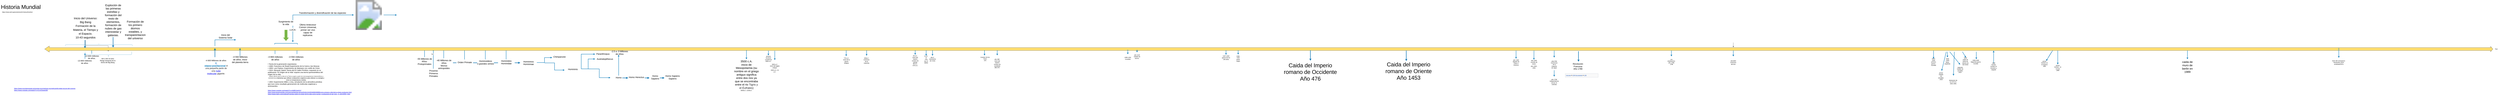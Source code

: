 <mxfile pages="2">
    <diagram id="JB9WzNM9PvJFt2jgl7F_" name="Página-1">
        <mxGraphModel dx="628" dy="71" grid="1" gridSize="10" guides="1" tooltips="1" connect="1" arrows="1" fold="1" page="1" pageScale="1" pageWidth="1169" pageHeight="827" math="1" shadow="0">
            <root>
                <object label="" id="0">
                    <mxCell/>
                </object>
                <mxCell id="1" parent="0"/>
                <UserObject label="Homo" lucidchartObjectId="aeGlAER9u5.M" id="ZZtYwKiFHnZnZaZ_22vF-1">
                    <mxCell style="html=1;whiteSpace=wrap;strokeColor=none;fontSize=19;fontColor=#000000;align=center;spacing=0;strokeOpacity=100;fillOpacity=100;fillColor=#ffffff;" parent="1" vertex="1" zOrder="0">
                        <mxGeometry x="5352" y="660" width="144" height="36" as="geometry"/>
                    </mxCell>
                </UserObject>
                <UserObject label="Inicio del Sistema Solar" lucidchartObjectId="eNPj2RC3dru8" id="ZZtYwKiFHnZnZaZ_22vF-3">
                    <mxCell style="html=1;whiteSpace=wrap;strokeColor=none;fontSize=19;fontColor=#000000;align=center;spacing=0;strokeOpacity=100;fillOpacity=100;fillColor=#ffffff;" parent="1" vertex="1" zOrder="0">
                        <mxGeometry x="1950" y="300" width="144" height="40" as="geometry"/>
                    </mxCell>
                </UserObject>
                <UserObject label="&lt;div style=&quot;font-size:13px;color:#000000;text-align: center;&quot;&gt; 300 a 400 mil años&#10;&lt;/div&gt;&lt;div style=&quot;font-size:13px;color:#000000;text-align: center;&quot;&gt;&lt;/div&gt;&lt;div style=&quot;font-size:14px;color:#000000;text-align: center;&quot;&gt;Rango temporal de la teoria del Big Bang&lt;/div&gt;" lucidchartObjectId="ZJNjvHm~TXy5" id="ZZtYwKiFHnZnZaZ_22vF-4">
                    <mxCell style="html=1;whiteSpace=wrap;strokeColor=none;overflow=width;html=1;spacing=0;strokeOpacity=100;fillOpacity=100;fillColor=#ffffff;" parent="1" vertex="1" zOrder="0">
                        <mxGeometry x="929.5" y="505" width="144" height="50" as="geometry"/>
                    </mxCell>
                </UserObject>
                <UserObject label="&lt;div style=&quot;font-size: 17px ; color: #000000 ; text-align: center&quot;&gt;-4 600 Millones de años&amp;nbsp;&lt;/div&gt;&lt;div style=&quot;font-size: 17px ; color: #000000 ; text-align: center&quot;&gt;&lt;a href=&quot;https://es.wikipedia.org/wiki/Colapso_gravitacional&quot; style=&quot;font-size: 12px&quot;&gt;&lt;div style=&quot;font-size: 19px ; color: rgb(12 , 124 , 186) ; font-weight: bold ; display: inline&quot;&gt;C&lt;/div&gt;&lt;/a&gt;&lt;/div&gt;&lt;a href=&quot;https://es.wikipedia.org/wiki/Colapso_gravitacional&quot; style=&quot;font-size: 19px ; font-weight: 700 ; color: rgb(12 , 124 , 186)&quot;&gt;olapso&lt;/a&gt;&amp;nbsp;&lt;span style=&quot;font-size: 19px ; font-weight: bold ; text-align: center&quot;&gt;&lt;a href=&quot;https://es.wikipedia.org/wiki/Colapso_gravitacional&quot; style=&quot;color: rgb(12 , 124 , 186)&quot;&gt;gravitacional&lt;/a&gt;&lt;font color=&quot;#faa700&quot;&gt;&amp;nbsp;&lt;/font&gt;&lt;/span&gt;&lt;span style=&quot;font-size: 19px ; color: #202122 ; text-align: center&quot;&gt;de una pequeña parte de una &lt;/span&gt;&lt;span style=&quot;font-size: 19px ; color: #0b0080 ; text-align: center&quot;&gt;&lt;a href=&quot;https://es.wikipedia.org/wiki/Nube_molecular&quot;&gt;nube molecular&lt;/a&gt;&amp;nbsp;&lt;/span&gt;&lt;span style=&quot;font-size: 19px ; color: #202122 ; text-align: center&quot;&gt;gigante.&lt;/span&gt;" link="https://es.wikipedia.org/wiki/Colapso_gravitacional" lucidchartObjectId="BBPjT0GJGUlW" id="ZZtYwKiFHnZnZaZ_22vF-5">
                    <mxCell style="html=1;whiteSpace=wrap;strokeColor=none;overflow=width;html=1;spacing=0;strokeOpacity=100;fillOpacity=100;fillColor=#ffffff;" parent="1" vertex="1" zOrder="0">
                        <mxGeometry x="1840" y="504" width="200" height="166" as="geometry"/>
                    </mxCell>
                </UserObject>
                <UserObject label="-4 550 Millones de años, inicio del planeta tierra" lucidchartObjectId="EQPjtcTZrxuJ" id="ZZtYwKiFHnZnZaZ_22vF-6">
                    <mxCell style="html=1;whiteSpace=wrap;strokeColor=none;fontSize=19;fontColor=#000000;align=center;spacing=0;strokeOpacity=100;fillOpacity=100;fillColor=#ffffff;" parent="1" vertex="1" zOrder="0">
                        <mxGeometry x="2076" y="504" width="144" height="36" as="geometry"/>
                    </mxCell>
                </UserObject>
                <UserObject label="-13 800 millones de años" lucidchartObjectId="gHNjWeNiMBLt" id="ZZtYwKiFHnZnZaZ_22vF-7">
                    <mxCell style="html=1;whiteSpace=wrap;strokeColor=none;fontSize=17;fontColor=#000000;align=center;spacing=0;strokeOpacity=100;fillOpacity=100;fillColor=#ffffff;" parent="1" vertex="1" zOrder="0">
                        <mxGeometry x="730" y="524" width="144" height="36" as="geometry"/>
                    </mxCell>
                </UserObject>
                <UserObject label="-3 800 millones de años" lucidchartObjectId="o-AlYc1.2Yv9" id="ZZtYwKiFHnZnZaZ_22vF-8">
                    <mxCell style="html=1;whiteSpace=wrap;strokeColor=none;fontSize=19;fontColor=#000000;align=center;spacing=0;strokeOpacity=100;fillOpacity=100;fillColor=#ffffff;" parent="1" vertex="1" zOrder="0">
                        <mxGeometry x="2380" y="492" width="144" height="36" as="geometry"/>
                    </mxCell>
                </UserObject>
                <UserObject label="&lt;div style=&quot;font-size:17px;color:#000000;text-align: center;&quot;&gt;-13 600 millones de años.&#10;&lt;/div&gt;&lt;div style=&quot;font-size:17px;color:#000000;text-align: center;&quot;&gt;Formación de las primeras estrellas a partir de hidrogeno y helio, primeros elementos.&lt;/div&gt;" lucidchartObjectId="g4NjbGTYKE2O" id="ZZtYwKiFHnZnZaZ_22vF-9">
                    <mxCell style="html=1;whiteSpace=wrap;strokeColor=none;overflow=width;html=1;spacing=0;strokeOpacity=100;fillOpacity=100;fillColor=#ffffff;" parent="1" vertex="1" zOrder="0">
                        <mxGeometry x="792" y="480" width="144" height="36" as="geometry"/>
                    </mxCell>
                </UserObject>
                <UserObject label="&lt;a href=&quot;https://www.muyinteresante.es/revista-muy/noticias-muy/articulo/la-edad-oscura-del-cosmos&quot;&gt;&lt;div style=&quot;font-size: 13px ; color: #0000ee ; text-decoration: underline ; text-align: left&quot;&gt;https://www.muyinteresante.es/revista-muy/noticias-muy/articulo/la-edad-oscura-del-cosmos&#10;&lt;/div&gt;&lt;/a&gt;&lt;a href=&quot;https://www.youtube.com/watch?v=K1yGOewtx5M&quot;&gt;&lt;div style=&quot;font-size: 13px ; color: #0000ee ; text-decoration: underline ; text-align: left&quot;&gt;https://www.youtube.com/watch?v=K1yGOewtx5M&lt;/div&gt;&lt;/a&gt;" link="https://www.muyinteresante.es/revista-muy/noticias-muy/articulo/la-edad-oscura-del-cosmos" lucidchartObjectId="zpBjggZ6uRcf" id="ZZtYwKiFHnZnZaZ_22vF-10">
                    <mxCell style="html=1;whiteSpace=wrap;strokeColor=none;overflow=width;html=1;spacing=0;strokeOpacity=100;fillOpacity=100;fillColor=#ffffff;" parent="1" vertex="1" zOrder="0">
                        <mxGeometry x="192" y="760" width="608" height="38" as="geometry"/>
                    </mxCell>
                </UserObject>
                <UserObject label="&lt;a href=&quot;https://www.youtube.com/watch?v=vHd8GJopQxY&quot;&gt;&lt;div style=&quot;font-size: 13px ; color: #0000ee ; text-decoration: underline ; text-align: left&quot;&gt;https://www.youtube.com/watch?v=vHd8GJopQxY&#10;&lt;/div&gt;&lt;/a&gt;&lt;a href=&quot;https://www.lavanguardia.com/ciencia/planeta-tierra/20181210/453469030889/como-empezo-vida-tierra-origen-evolucion.html&quot;&gt;&lt;div style=&quot;font-size: 13px ; color: #0000ee ; text-decoration: underline ; text-align: left&quot;&gt;https://www.lavanguardia.com/ciencia/planeta-tierra/20181210/453469030889/como-empezo-vida-tierra-origen-evolucion.html&#10;&lt;/div&gt;&lt;/a&gt;&lt;a href=&quot;https://www.clarin.com/cultura/5-teorias-sobre-el-origen-de-la-vida-como-surgio-y-evoluciono-el-ser-vivo-_0_e91XDRZ-.html&quot;&gt;&lt;div style=&quot;font-size: 13px ; color: #0000ee ; text-decoration: underline ; text-align: left&quot;&gt;https://www.clarin.com/cultura/5-teorias-sobre-el-origen-de-la-vida-como-surgio-y-evoluciono-el-ser-vivo-_0_e91XDRZ-.html&lt;/div&gt;&lt;/a&gt;" lucidchartObjectId="xhBlpCcjMlbB" id="ZZtYwKiFHnZnZaZ_22vF-11">
                    <mxCell style="html=1;whiteSpace=wrap;strokeColor=none;overflow=width;html=1;spacing=0;verticalAlign=middle;strokeOpacity=100;fillOpacity=100;fillColor=#ffffff;" parent="1" vertex="1" zOrder="0">
                        <mxGeometry x="2388" y="780" width="790" height="47" as="geometry"/>
                    </mxCell>
                </UserObject>
                <UserObject label="&lt;div style=&quot;font-size: 15px ; color: #000000 ; text-align: left&quot;&gt;• Teoria de la generación espontanea&lt;br&gt;&lt;/div&gt;&lt;div style=&quot;font-size: 15px ; color: #000000 ; text-align: left&quot;&gt;• 1668: Francesco de Readi Experimento de la Carne y las Moscas&lt;br&gt;&lt;/div&gt;&lt;div style=&quot;font-size: 15px ; color: #000000 ; text-align: left&quot;&gt;• 1859: Luis Pasteur, Experimento de Matrases con cuello de Cisne&lt;br&gt;&lt;/div&gt;&lt;div style=&quot;font-size: 15px ; color: #000000 ; text-align: left&quot;&gt;• 1924: Alexandr Oparin Teoria del El Caldo Primitivo, expuesto en su publicación &quot;El Origen de la Vida&quot; expone una teoría quimiosintética del origen de la vida;&lt;/div&gt;&lt;span style=&quot;font-size: 12px ; color: #222222 ; text-align: left&quot;&gt;&lt;span style=&quot;font-size: 12px ; color: #222222 ; text-align: left&quot;&gt;Oparin afirmó que la vida en la Tierra surgió a partir de microorganismos heterotróficos y mesotérmicos:&lt;/span&gt;&lt;span style=&quot;font-size: 12px ; color: #222222 ; font-weight: bold ; text-align: left&quot;&gt;bacterias que utilizan compuestos orgánicos para obtener su energía y viven en temperaturas medias.&lt;/span&gt;&lt;span style=&quot;font-size: 15px ; color: #000000 ; text-align: left&quot;&gt;&lt;/span&gt;&lt;div style=&quot;font-size: 15px ; color: #000000 ; text-align: left&quot;&gt;• 1953: Experimento Miller y Urey, simulación de la atmosfera primitiva que tuvo como resultado generacioón de moléculas orgánicas y aminoacidos&lt;br&gt;&lt;/div&gt;&lt;div style=&quot;font-size: 15px ; color: #000000 ; text-align: left&quot;&gt;&lt;/div&gt;&lt;div style=&quot;font-size: 19px ; color: #000000 ; text-align: left&quot;&gt; &lt;/div&gt;&lt;/span&gt;" lucidchartObjectId="OiBlx9GE9rtF" id="ZZtYwKiFHnZnZaZ_22vF-12">
                    <mxCell style="html=1;whiteSpace=wrap;strokeColor=none;overflow=width;html=1;spacing=0;verticalAlign=middle;strokeOpacity=100;fillOpacity=100;fillColor=#ffffff;" parent="1" vertex="1" zOrder="0">
                        <mxGeometry x="2388" y="530" width="491" height="250" as="geometry"/>
                    </mxCell>
                </UserObject>
                <UserObject label="&lt;div style=&quot;font-size:19px;color:#000000;text-align: center;&quot;&gt;-40 Millones de Años&#10;&lt;/div&gt;&lt;div style=&quot;font-size:19px;color:#000000;text-align: center;&quot;&gt; Monos antropoides&lt;/div&gt;" lucidchartObjectId="tJDl0vUcO.bL" id="ZZtYwKiFHnZnZaZ_22vF-13">
                    <mxCell style="html=1;whiteSpace=wrap;strokeColor=none;overflow=width;html=1;spacing=0;strokeOpacity=100;fillOpacity=100;fillColor=#ffffff;" parent="1" vertex="1" zOrder="0">
                        <mxGeometry x="3840" y="516" width="144" height="94" as="geometry"/>
                    </mxCell>
                </UserObject>
                <UserObject label="&lt;div style=&quot;font-size:19px;color:#000000;text-align: center;&quot;&gt;Homininos &#10;&lt;/div&gt;&lt;div style=&quot;font-size:19px;color:#000000;text-align: center;&quot;&gt;Homininae&lt;/div&gt;" lucidchartObjectId="KMElRMAVP7w0" id="ZZtYwKiFHnZnZaZ_22vF-14">
                    <mxCell style="html=1;whiteSpace=wrap;strokeColor=none;overflow=width;html=1;spacing=0;strokeOpacity=100;fillOpacity=100;fillColor=#ffffff;" parent="1" vertex="1" zOrder="0">
                        <mxGeometry x="4572" y="528" width="144" height="42" as="geometry"/>
                    </mxCell>
                </UserObject>
                <UserObject label="Homininis" lucidchartObjectId="xTElzgzL7tsq" id="ZZtYwKiFHnZnZaZ_22vF-16">
                    <mxCell style="html=1;whiteSpace=wrap;strokeColor=none;fontSize=19;fontColor=#000000;align=center;spacing=0;strokeOpacity=100;fillOpacity=100;fillColor=#ffffff;" parent="1" vertex="1" zOrder="0">
                        <mxGeometry x="4956" y="588" width="144" height="36" as="geometry"/>
                    </mxCell>
                </UserObject>
                <UserObject label="Homo Herectus" lucidchartObjectId="GsGl6khg19ri" id="ZZtYwKiFHnZnZaZ_22vF-17">
                    <mxCell style="html=1;whiteSpace=wrap;strokeColor=none;fontSize=19;fontColor=#000000;align=center;spacing=0;strokeOpacity=100;fillOpacity=100;fillColor=#ffffff;" parent="1" vertex="1" zOrder="0">
                        <mxGeometry x="5506" y="657" width="144" height="36" as="geometry"/>
                    </mxCell>
                </UserObject>
                <UserObject label="&lt;div style=&quot;font-size:19px;color:#000000;text-align: center;&quot;&gt;Prosimio&#10;&lt;/div&gt;&lt;div style=&quot;font-size:19px;color:#000000;text-align: center;&quot;&gt;Primeros Primates&lt;/div&gt;" lucidchartObjectId="JADlygpcU91t" id="ZZtYwKiFHnZnZaZ_22vF-19">
                    <mxCell style="html=1;whiteSpace=wrap;strokeColor=none;overflow=width;html=1;spacing=0;strokeOpacity=100;fillOpacity=100;fillColor=#ffffff;" parent="1" vertex="1" zOrder="0">
                        <mxGeometry x="3750" y="604" width="144" height="76" as="geometry"/>
                    </mxCell>
                </UserObject>
                <UserObject label="Paranthropus" lucidchartObjectId="UdGljvcnb32n" id="ZZtYwKiFHnZnZaZ_22vF-21">
                    <mxCell style="html=1;whiteSpace=wrap;strokeColor=none;fontSize=19;fontColor=#000000;align=center;spacing=0;strokeOpacity=100;fillOpacity=100;fillColor=#ffffff;" parent="1" vertex="1" zOrder="0">
                        <mxGeometry x="5216" y="455" width="144" height="36" as="geometry"/>
                    </mxCell>
                </UserObject>
                <UserObject label="Transformación y diversificación de las especies" lucidchartObjectId="dqClfqUH..1W" id="ZZtYwKiFHnZnZaZ_22vF-22">
                    <mxCell style="html=1;whiteSpace=wrap;strokeColor=none;fontSize=19;fontColor=#000000;align=center;spacing=0;strokeOpacity=100;fillOpacity=100;fillColor=#ffffff;" parent="1" vertex="1" zOrder="0">
                        <mxGeometry x="2640" y="100" width="443" height="36" as="geometry"/>
                    </mxCell>
                </UserObject>
                <UserObject label="Chimpanzee" lucidchartObjectId="NNEllC-3oZk." id="ZZtYwKiFHnZnZaZ_22vF-23">
                    <mxCell style="html=1;whiteSpace=wrap;strokeColor=none;fontSize=19;fontColor=#000000;align=center;spacing=0;strokeOpacity=100;fillOpacity=100;fillColor=#ffffff;" parent="1" vertex="1" zOrder="0">
                        <mxGeometry x="4840" y="480" width="144" height="36" as="geometry"/>
                    </mxCell>
                </UserObject>
                <UserObject label="Australopithecus" lucidchartObjectId="2dGlX9cKZHEG" id="ZZtYwKiFHnZnZaZ_22vF-24">
                    <mxCell style="html=1;whiteSpace=wrap;strokeColor=none;fontSize=19;fontColor=#000000;align=center;spacing=0;strokeOpacity=100;fillOpacity=100;fillColor=#ffffff;" parent="1" vertex="1" zOrder="0">
                        <mxGeometry x="5233" y="499" width="144" height="36" as="geometry"/>
                    </mxCell>
                </UserObject>
                <UserObject label="-3 550 millones de años" lucidchartObjectId="tTPjX6x10jMf" id="ZZtYwKiFHnZnZaZ_22vF-25">
                    <mxCell style="html=1;whiteSpace=wrap;strokeColor=none;fontSize=19;fontColor=#000000;align=center;spacing=0;strokeOpacity=100;fillOpacity=100;fillColor=#ffffff;" parent="1" vertex="1" zOrder="0">
                        <mxGeometry x="2560" y="492" width="144" height="36" as="geometry"/>
                    </mxCell>
                </UserObject>
                <UserObject label="&lt;span style=&quot;font-size:19px;text-align: center;&quot;&gt;&lt;span style=&quot;font-size:19px;text-align: center;&quot;&gt;-55 Millones de A&lt;/span&gt;&lt;span style=&quot;font-size:19px;color:#000000;text-align: center;&quot;&gt;ños:&#10;Protoprimates&lt;/span&gt;&lt;/span&gt;" lucidchartObjectId="bsDl8NNpJouc" id="ZZtYwKiFHnZnZaZ_22vF-26">
                    <mxCell style="html=1;whiteSpace=wrap;strokeColor=none;overflow=width;html=1;spacing=0;fillColor=#ffffff;" parent="1" vertex="1" zOrder="0">
                        <mxGeometry x="3672" y="504" width="144" height="66" as="geometry"/>
                    </mxCell>
                </UserObject>
                <mxCell id="fuDI2OjvkkBF3Bqe-GBY-2" value="" style="edgeStyle=orthogonalEdgeStyle;rounded=0;orthogonalLoop=1;jettySize=auto;html=1;" parent="1" source="ZZtYwKiFHnZnZaZ_22vF-27" target="ZZtYwKiFHnZnZaZ_22vF-32" edge="1">
                    <mxGeometry relative="1" as="geometry"/>
                </mxCell>
                <UserObject label="&lt;div style=&quot;color: rgb(0 , 0 , 0) ; text-align: center&quot;&gt;&lt;span id=&quot;docs-internal-guid-8299bd12-7fff-6453-aa07-45d5d7776ab9&quot;&gt;&lt;font style=&quot;font-size: 24px&quot;&gt;&lt;p dir=&quot;ltr&quot; style=&quot;line-height: 1.38 ; margin-top: 0pt ; margin-bottom: 0pt&quot;&gt;&lt;span style=&quot;font-family: &amp;#34;arial&amp;#34; ; background-color: rgb(255 , 255 , 255) ; vertical-align: baseline&quot;&gt;Inicio del Universo:&lt;/span&gt;&lt;/p&gt;&lt;p dir=&quot;ltr&quot; style=&quot;line-height: 1.38 ; margin-top: 0pt ; margin-bottom: 0pt&quot;&gt;&lt;span style=&quot;font-family: &amp;#34;arial&amp;#34; ; background-color: rgb(255 , 255 , 255) ; vertical-align: baseline&quot;&gt;Big Bang&lt;/span&gt;&lt;/p&gt;&lt;p dir=&quot;ltr&quot; style=&quot;line-height: 1.38 ; margin-top: 0pt ; margin-bottom: 0pt&quot;&gt;&lt;span style=&quot;font-family: &amp;#34;arial&amp;#34; ; background-color: rgb(255 , 255 , 255) ; vertical-align: baseline&quot;&gt;Formación de la Materia, el Tiempo y el Espacio.&lt;/span&gt;&lt;/p&gt;&lt;p dir=&quot;ltr&quot; style=&quot;line-height: 1.38 ; margin-top: 0pt ; margin-bottom: 0pt&quot;&gt;&lt;span style=&quot;font-family: &amp;#34;arial&amp;#34; ; background-color: rgb(255 , 255 , 255) ; vertical-align: baseline&quot;&gt;10-43 segundos&lt;/span&gt;&lt;/p&gt;&lt;/font&gt;&lt;/span&gt;&lt;/div&gt;" lucidchartObjectId="YZAjfOCufnzK" id="ZZtYwKiFHnZnZaZ_22vF-27">
                    <mxCell style="html=1;whiteSpace=wrap;strokeColor=none;overflow=width;html=1;spacing=0;strokeOpacity=100;fillOpacity=100;fillColor=#ffffff;fontSize=26;" parent="1" vertex="1" zOrder="0">
                        <mxGeometry x="690.5" y="140" width="239" height="212" as="geometry"/>
                    </mxCell>
                </UserObject>
                <UserObject label="LUCA:" lucidchartObjectId="GgBlEgxM~FUp" id="ZZtYwKiFHnZnZaZ_22vF-28">
                    <mxCell style="html=1;whiteSpace=wrap;strokeColor=none;fontSize=19;fontColor=#000000;align=center;spacing=0;strokeOpacity=100;fillOpacity=100;fillColor=#ffffff;" parent="1" vertex="1" zOrder="0">
                        <mxGeometry x="2532" y="246" width="144" height="36" as="geometry"/>
                    </mxCell>
                </UserObject>
                <UserObject label="&lt;font style=&quot;font-size: 24px&quot;&gt;Formación de los primero átomos  estables, y transparentacion del universo&lt;/font&gt;" lucidchartObjectId="sUNj4bg7h0qw" id="ZZtYwKiFHnZnZaZ_22vF-29">
                    <mxCell style="html=1;whiteSpace=wrap;strokeColor=none;fontSize=17;fontColor=#000000;align=center;spacing=0;strokeOpacity=100;fillOpacity=100;fillColor=#ffffff;" parent="1" vertex="1" zOrder="0">
                        <mxGeometry x="1169" y="200" width="144" height="130" as="geometry"/>
                    </mxCell>
                </UserObject>
                <mxCell id="ZZtYwKiFHnZnZaZ_22vF-32" value="" style="strokeColor=none;fontSize=11;spacing=3;strokeOpacity=100;fillOpacity=100;rotation=90;html=1;fillColor=none;" parent="1" vertex="1" zOrder="6">
                    <mxGeometry x="977.5" y="272" width="58.13" height="413" as="geometry"/>
                </mxCell>
                <mxCell id="ZZtYwKiFHnZnZaZ_22vF-33" value="" style="shape=curlyBracket;rounded=1;flipH=1;fontSize=11;spacing=3;strokeColor=#0c7cba;strokeOpacity=100;fillOpacity=100;rotation=90;fillColor=#0c7cba;" parent="ZZtYwKiFHnZnZaZ_22vF-32" vertex="1">
                    <mxGeometry x="4.75" y="4.75" width="51.63" height="403.5" as="geometry"/>
                </mxCell>
                <mxCell id="ZZtYwKiFHnZnZaZ_22vF-34" value="" style="strokeColor=none;fillColor=none;fontSize=11;spacing=3;strokeOpacity=100;fillOpacity=100;rotation=90;" parent="ZZtYwKiFHnZnZaZ_22vF-32" vertex="1">
                    <mxGeometry x="51.625" width="-3.625" height="413" as="geometry"/>
                </mxCell>
                <UserObject label="" lucidchartObjectId="TGNj3NUe_eZS" id="ZZtYwKiFHnZnZaZ_22vF-35">
                    <mxCell style="html=1;jettySize=18;fontSize=11;strokeOpacity=100;strokeWidth=3;rounded=1;arcSize=0;edgeStyle=elbowEdgeStyle;startArrow=none;;endArrow=block;endFill=1;;strokeColor=#0C7CBA;" parent="ZZtYwKiFHnZnZaZ_22vF-32" edge="1">
                        <mxGeometry width="100" height="100" relative="1" as="geometry">
                            <Array as="points">
                                <mxPoint x="-172" y="223"/>
                            </Array>
                            <mxPoint x="-172" y="243" as="sourcePoint"/>
                            <mxPoint x="-172" y="193" as="targetPoint"/>
                        </mxGeometry>
                    </mxCell>
                </UserObject>
                <UserObject label="" lucidchartObjectId="B3NjIDZoPLYf" id="ZZtYwKiFHnZnZaZ_22vF-39">
                    <mxCell style="html=1;jettySize=18;fontSize=11;strokeColor=#0c7cba;strokeOpacity=100;strokeWidth=3;rounded=1;arcSize=0;edgeStyle=elbowEdgeStyle;startArrow=none;;endArrow=block;endFill=1;;" parent="1" edge="1">
                        <mxGeometry width="100" height="100" relative="1" as="geometry">
                            <Array as="points">
                                <mxPoint x="863.5" y="447.5"/>
                            </Array>
                            <mxPoint x="864" y="470" as="sourcePoint"/>
                            <mxPoint x="863.5" y="427.5" as="targetPoint"/>
                        </mxGeometry>
                    </mxCell>
                </UserObject>
                <UserObject label="&lt;font style=&quot;font-size: 24px&quot;&gt;Exploción de las primeras estrellas y formación del resto de elementos, formación de nubes de gas interestelar y galaxias.&lt;/font&gt;" lucidchartObjectId="_pOjOAgq76b9" id="ZZtYwKiFHnZnZaZ_22vF-41">
                    <mxCell style="html=1;whiteSpace=wrap;strokeColor=none;fontSize=20;fontColor=#000000;align=center;spacing=0;strokeOpacity=100;fillOpacity=100;fillColor=#ffffff;" parent="1" vertex="1" zOrder="12">
                        <mxGeometry x="977.5" y="40" width="144" height="280" as="geometry"/>
                    </mxCell>
                </UserObject>
                <UserObject label="" lucidchartObjectId="tMPjw~epYa~I" id="ZZtYwKiFHnZnZaZ_22vF-43">
                    <mxCell style="html=1;jettySize=18;fontSize=11;strokeColor=#0c7cba;strokeOpacity=100;strokeWidth=3;rounded=1;arcSize=0;edgeStyle=elbowEdgeStyle;startArrow=none;;endArrow=block;endFill=1;;" parent="1" edge="1">
                        <mxGeometry width="100" height="100" relative="1" as="geometry">
                            <Array as="points">
                                <mxPoint x="1930" y="374"/>
                            </Array>
                            <mxPoint x="2112" y="350" as="targetPoint"/>
                            <mxPoint x="1930" y="404" as="sourcePoint"/>
                        </mxGeometry>
                    </mxCell>
                </UserObject>
                <UserObject label="" lucidchartObjectId="hVPj6qupidzv" id="ZZtYwKiFHnZnZaZ_22vF-46">
                    <mxCell style="html=1;whiteSpace=wrap;shape=singleArrow;arrowWidth=0.5;arrowSize=0.3;fontSize=11;align=center;spacing=3;strokeColor=#a3d977;strokeOpacity=100;fillOpacity=100;rotation=90;fillColor=#7ab648;" parent="1" vertex="1" zOrder="18">
                        <mxGeometry x="2497" y="288" width="96" height="48" as="geometry"/>
                    </mxCell>
                </UserObject>
                <mxCell id="ZZtYwKiFHnZnZaZ_22vF-48" value="" style="group;spacingLeft=8;align=left;spacing=0;strokeColor=none;fontSize=11;strokeOpacity=100;fillOpacity=0;rotation=90;fillColor=#ffffff;strokeWidth=3;verticalAlign=middle;html=1;" parent="1" vertex="1" zOrder="20">
                    <mxGeometry x="2532" y="346" width="77" height="146" as="geometry"/>
                </mxCell>
                <mxCell id="ZZtYwKiFHnZnZaZ_22vF-49" value="" style="shape=partialRectangle;right=0;fillColor=none;fontSize=11;align=center;strokeColor=#0c7cba;rotation=90;strokeWidth=3;" parent="ZZtYwKiFHnZnZaZ_22vF-48" vertex="1">
                    <mxGeometry width="8" height="196" relative="1" as="geometry"/>
                </mxCell>
                <UserObject label="" lucidchartObjectId="SNHlOegvlr-H" id="ZZtYwKiFHnZnZaZ_22vF-76">
                    <mxCell style="html=1;jettySize=18;fontSize=11;strokeColor=#0c7cba;strokeOpacity=100;rounded=1;arcSize=0;edgeStyle=elbowEdgeStyle;startArrow=none;;endArrow=block;endFill=1;;strokeWidth=3;" parent="ZZtYwKiFHnZnZaZ_22vF-48" edge="1">
                        <mxGeometry width="100" height="100" relative="1" as="geometry">
                            <Array as="points"/>
                            <mxPoint x="108" y="127" as="sourcePoint"/>
                            <mxPoint x="108" y="75" as="targetPoint"/>
                        </mxGeometry>
                    </mxCell>
                </UserObject>
                <UserObject label="" lucidchartObjectId="agBl6cQVsn.w" id="ZZtYwKiFHnZnZaZ_22vF-50">
                    <mxCell style="html=1;jettySize=18;fontSize=11;strokeColor=#0c7cba;strokeOpacity=100;strokeWidth=3;rounded=1;arcSize=0;edgeStyle=elbowEdgeStyle;startArrow=none;;endArrow=block;endFill=1;;" parent="1" edge="1">
                        <mxGeometry width="100" height="100" relative="1" as="geometry">
                            <Array as="points"/>
                            <mxPoint x="2604" y="276" as="sourcePoint"/>
                            <mxPoint x="2604" y="370" as="targetPoint"/>
                        </mxGeometry>
                    </mxCell>
                </UserObject>
                <UserObject label="" lucidchartObjectId="opCl5Sx~RUUa" id="ZZtYwKiFHnZnZaZ_22vF-51">
                    <mxCell style="html=1;jettySize=18;fontSize=11;strokeColor=#0c7cba;strokeOpacity=100;strokeWidth=3;rounded=1;arcSize=0;edgeStyle=orthogonalEdgeStyle;startArrow=none;;endArrow=block;endFill=1;;exitX=0.502;exitY=0;exitPerimeter=1;entryX=0;entryY=0.5;entryPerimeter=1;" parent="1" source="ZZtYwKiFHnZnZaZ_22vF-28" target="ZZtYwKiFHnZnZaZ_22vF-54" edge="1">
                        <mxGeometry width="100" height="100" relative="1" as="geometry">
                            <Array as="points"/>
                        </mxGeometry>
                    </mxCell>
                </UserObject>
                <UserObject label="" lucidchartObjectId="jKCltSHu1B0z" id="ZZtYwKiFHnZnZaZ_22vF-52">
                    <mxCell style="html=1;jettySize=18;fontSize=11;strokeColor=#0c7cba;strokeOpacity=100;strokeWidth=3;rounded=1;arcSize=0;edgeStyle=elbowEdgeStyle;startArrow=none;;endArrow=block;endFill=1;;exitX=1;exitY=0.5;exitPerimeter=1;" parent="1" source="ZZtYwKiFHnZnZaZ_22vF-54" edge="1">
                        <mxGeometry width="100" height="100" relative="1" as="geometry">
                            <Array as="points"/>
                            <mxPoint x="3504" y="135" as="targetPoint"/>
                        </mxGeometry>
                    </mxCell>
                </UserObject>
                <UserObject label="Surgimiento de la vida" lucidchartObjectId="KVPj2XszaOzf" id="ZZtYwKiFHnZnZaZ_22vF-53">
                    <mxCell style="html=1;whiteSpace=wrap;strokeColor=none;fontSize=19;fontColor=#000000;align=center;spacing=0;strokeOpacity=100;fillOpacity=100;fillColor=#ffffff;" parent="1" vertex="1" zOrder="23">
                        <mxGeometry x="2472" y="180" width="144" height="48" as="geometry"/>
                    </mxCell>
                </UserObject>
                <UserObject label="" lucidchartObjectId="YCCl17sxeq_l" id="ZZtYwKiFHnZnZaZ_22vF-54">
                    <mxCell style="html=1;whiteSpace=wrap;shape=image;fontSize=11;spacing=0;strokeColor=none;strokeOpacity=100;strokeWidth=0;image=https://images.app.lucidchart.com/images/790ee7e5-0ae7-48ef-991c-06d3c4c12fde/content;" parent="1" vertex="1" zOrder="24">
                        <mxGeometry x="3132" y="5" width="258" height="259" as="geometry"/>
                    </mxCell>
                </UserObject>
                <UserObject label="" lucidchartObjectId="rNEldrm4E6bs" id="ZZtYwKiFHnZnZaZ_22vF-58">
                    <mxCell style="html=1;jettySize=18;fontSize=11;strokeColor=#0c7cba;strokeOpacity=100;strokeWidth=3;rounded=1;arcSize=0;edgeStyle=elbowEdgeStyle;startArrow=none;;endArrow=block;endFill=1;;exitX=1;exitY=0.449;exitPerimeter=1;" parent="1" source="ZZtYwKiFHnZnZaZ_22vF-14" edge="1">
                        <mxGeometry width="100" height="100" relative="1" as="geometry">
                            <Array as="points"/>
                            <mxPoint x="4848" y="504" as="targetPoint"/>
                        </mxGeometry>
                    </mxCell>
                </UserObject>
                <UserObject label="" lucidchartObjectId="jTElqhD-zSJV" id="ZZtYwKiFHnZnZaZ_22vF-59">
                    <mxCell style="html=1;jettySize=18;fontSize=11;strokeColor=#0c7cba;strokeOpacity=100;strokeWidth=3;rounded=1;arcSize=0;edgeStyle=elbowEdgeStyle;startArrow=none;;endArrow=block;endFill=1;;" parent="1" edge="1">
                        <mxGeometry width="100" height="100" relative="1" as="geometry">
                            <Array as="points"/>
                            <mxPoint x="4782" y="550" as="sourcePoint"/>
                            <mxPoint x="4956" y="612" as="targetPoint"/>
                        </mxGeometry>
                    </mxCell>
                </UserObject>
                <UserObject label="" lucidchartObjectId="Q9Fl2Pj0arcg" id="ZZtYwKiFHnZnZaZ_22vF-60">
                    <mxCell style="html=1;jettySize=18;fontSize=11;strokeColor=#0c7cba;strokeOpacity=100;strokeWidth=3;rounded=1;arcSize=0;edgeStyle=elbowEdgeStyle;startArrow=none;;endArrow=block;endFill=1;;exitX=1;exitY=0.377;exitPerimeter=1;" parent="1" source="ZZtYwKiFHnZnZaZ_22vF-16" edge="1">
                        <mxGeometry width="100" height="100" relative="1" as="geometry">
                            <Array as="points"/>
                            <mxPoint x="5220" y="516" as="targetPoint"/>
                        </mxGeometry>
                    </mxCell>
                </UserObject>
                <UserObject label="" lucidchartObjectId="w-FlcUw6NRnW" id="ZZtYwKiFHnZnZaZ_22vF-61">
                    <mxCell style="html=1;jettySize=18;fontSize=11;strokeColor=#0c7cba;strokeOpacity=100;strokeWidth=3;rounded=1;arcSize=0;edgeStyle=elbowEdgeStyle;startArrow=none;;endArrow=block;endFill=1;;entryX=0;entryY=0.494;entryPerimeter=1;" parent="1" target="ZZtYwKiFHnZnZaZ_22vF-1" edge="1">
                        <mxGeometry width="100" height="100" relative="1" as="geometry">
                            <Array as="points"/>
                            <mxPoint x="5160" y="602" as="sourcePoint"/>
                        </mxGeometry>
                    </mxCell>
                </UserObject>
                <UserObject label="" lucidchartObjectId="vcGlAkrvUTIv" id="ZZtYwKiFHnZnZaZ_22vF-62">
                    <mxCell style="html=1;jettySize=18;fontSize=11;strokeColor=#0c7cba;strokeOpacity=100;strokeWidth=3;rounded=1;arcSize=0;edgeStyle=elbowEdgeStyle;startArrow=none;;endArrow=block;endFill=1;;" parent="1" edge="1">
                        <mxGeometry width="100" height="100" relative="1" as="geometry">
                            <Array as="points">
                                <mxPoint x="5100" y="474"/>
                            </Array>
                            <mxPoint x="5100" y="602" as="sourcePoint"/>
                            <mxPoint x="5220" y="474" as="targetPoint"/>
                        </mxGeometry>
                    </mxCell>
                </UserObject>
                <UserObject label="" lucidchartObjectId="HfGl~i8VzKFf" id="ZZtYwKiFHnZnZaZ_22vF-63">
                    <mxCell style="html=1;jettySize=18;fontSize=19;strokeColor=#0c7cba;strokeOpacity=100;strokeWidth=3;rounded=1;arcSize=0;edgeStyle=orthogonalEdgeStyle;startArrow=none;;endArrow=block;endFill=1;;exitX=0.5;exitY=0;exitPerimeter=1;entryX=0.442;entryY=1;entryPerimeter=1;" parent="1" source="ZZtYwKiFHnZnZaZ_22vF-1" target="ZZtYwKiFHnZnZaZ_22vF-64" edge="1">
                        <mxGeometry width="100" height="100" relative="1" as="geometry">
                            <Array as="points"/>
                        </mxGeometry>
                    </mxCell>
                </UserObject>
                <UserObject label="-2.5 a -3 Millones de Años" lucidchartObjectId="XfGlH0H0TEmV" id="ZZtYwKiFHnZnZaZ_22vF-64">
                    <mxCell style="html=1;whiteSpace=wrap;strokeColor=none;fontSize=19;fontColor=#000000;align=center;spacing=0;strokeOpacity=100;fillOpacity=100;fillColor=#ffffff;" parent="1" vertex="1" zOrder="34">
                        <mxGeometry x="5360" y="444" width="144" height="36" as="geometry"/>
                    </mxCell>
                </UserObject>
                <UserObject label="" lucidchartObjectId="JnGlWEk9J1wr" id="ZZtYwKiFHnZnZaZ_22vF-65">
                    <mxCell style="html=1;jettySize=18;fontSize=19;strokeColor=#0c7cba;strokeOpacity=100;strokeWidth=3;rounded=1;arcSize=0;edgeStyle=orthogonalEdgeStyle;startArrow=none;;endArrow=block;endFill=1;;exitX=0.446;exitY=0;exitPerimeter=1;entryX=0.529;entryY=0.835;entryDx=0;entryDy=0;entryPerimeter=0;" parent="1" source="ZZtYwKiFHnZnZaZ_22vF-64" edge="1">
                        <mxGeometry width="100" height="100" relative="1" as="geometry">
                            <Array as="points"/>
                            <mxPoint x="5424.134" y="421.254" as="targetPoint"/>
                        </mxGeometry>
                    </mxCell>
                </UserObject>
                <UserObject label="&lt;div style=&quot;font-size:19px;color:#000000;text-align: center;&quot;&gt;Último Antecesor Común Universal,&#10;&lt;/div&gt;&lt;div style=&quot;font-size:19px;color:#000000;text-align: center;&quot;&gt;primer ser vivo capaz de replicarse.&lt;/div&gt;" lucidchartObjectId="j7BlsgFfXJhD" id="ZZtYwKiFHnZnZaZ_22vF-20">
                    <mxCell style="html=1;whiteSpace=wrap;strokeColor=none;overflow=width;html=1;spacing=0;strokeOpacity=100;fillOpacity=100;fillColor=#ffffff;" parent="1" vertex="1" zOrder="0">
                        <mxGeometry x="2650" y="208" width="168" height="112" as="geometry"/>
                    </mxCell>
                </UserObject>
                <UserObject label="" lucidchartObjectId="SNHlOegvlr-H" id="ZZtYwKiFHnZnZaZ_22vF-77">
                    <mxCell style="html=1;jettySize=18;fontSize=11;strokeColor=#0c7cba;strokeOpacity=100;rounded=1;arcSize=0;edgeStyle=elbowEdgeStyle;startArrow=none;;endArrow=block;endFill=1;;strokeWidth=3;" parent="1" edge="1">
                        <mxGeometry width="100" height="100" relative="1" as="geometry">
                            <Array as="points"/>
                            <mxPoint x="2450" y="473" as="sourcePoint"/>
                            <mxPoint x="2450" y="421" as="targetPoint"/>
                        </mxGeometry>
                    </mxCell>
                </UserObject>
                <UserObject label="" lucidchartObjectId="SNHlOegvlr-H" id="ZZtYwKiFHnZnZaZ_22vF-78">
                    <mxCell style="html=1;jettySize=18;fontSize=11;strokeColor=#0c7cba;strokeOpacity=100;rounded=1;arcSize=0;edgeStyle=elbowEdgeStyle;startArrow=none;;endArrow=block;endFill=1;;strokeWidth=3;" parent="1" edge="1">
                        <mxGeometry width="100" height="100" relative="1" as="geometry">
                            <Array as="points"/>
                            <mxPoint x="3744" y="500" as="sourcePoint"/>
                            <mxPoint x="3743.63" y="418.5" as="targetPoint"/>
                        </mxGeometry>
                    </mxCell>
                </UserObject>
                <UserObject label="" lucidchartObjectId="SNHlOegvlr-H" id="ZZtYwKiFHnZnZaZ_22vF-79">
                    <mxCell style="html=1;jettySize=18;fontSize=11;strokeColor=#0c7cba;strokeOpacity=100;rounded=1;arcSize=0;edgeStyle=elbowEdgeStyle;startArrow=none;;endArrow=block;endFill=1;;strokeWidth=3;" parent="1" edge="1">
                        <mxGeometry width="100" height="100" relative="1" as="geometry">
                            <Array as="points"/>
                            <mxPoint x="3910" y="510" as="sourcePoint"/>
                            <mxPoint x="3910" y="420" as="targetPoint"/>
                        </mxGeometry>
                    </mxCell>
                </UserObject>
                <UserObject label="" lucidchartObjectId="SNHlOegvlr-H" id="ZZtYwKiFHnZnZaZ_22vF-80">
                    <mxCell style="html=1;jettySize=18;fontSize=11;strokeColor=#0c7cba;strokeOpacity=100;rounded=1;arcSize=0;edgeStyle=elbowEdgeStyle;startArrow=none;;endArrow=block;endFill=1;;strokeWidth=3;" parent="1" edge="1">
                        <mxGeometry width="100" height="100" relative="1" as="geometry">
                            <Array as="points"/>
                            <mxPoint x="3820" y="600" as="sourcePoint"/>
                            <mxPoint x="3820" y="430" as="targetPoint"/>
                        </mxGeometry>
                    </mxCell>
                </UserObject>
                <mxCell id="GIhmiWo3NBl80eyI7aRG-3" value="Text" style="edgeLabel;html=1;align=center;verticalAlign=middle;resizable=0;points=[];" parent="ZZtYwKiFHnZnZaZ_22vF-80" vertex="1" connectable="0">
                    <mxGeometry x="0.482" y="8" relative="1" as="geometry">
                        <mxPoint as="offset"/>
                    </mxGeometry>
                </mxCell>
                <UserObject label="" lucidchartObjectId="SNHlOegvlr-H" id="ZZtYwKiFHnZnZaZ_22vF-81">
                    <mxCell style="html=1;jettySize=18;fontSize=11;strokeColor=#0c7cba;strokeOpacity=100;rounded=1;arcSize=0;edgeStyle=elbowEdgeStyle;startArrow=none;;endArrow=block;endFill=1;;strokeWidth=3;" parent="1" edge="1">
                        <mxGeometry width="100" height="100" relative="1" as="geometry">
                            <Array as="points"/>
                            <mxPoint x="4090" y="520" as="sourcePoint"/>
                            <mxPoint x="4090" y="420" as="targetPoint"/>
                        </mxGeometry>
                    </mxCell>
                </UserObject>
                <UserObject label="" lucidchartObjectId="SNHlOegvlr-H" id="ZZtYwKiFHnZnZaZ_22vF-85">
                    <mxCell style="html=1;jettySize=18;fontSize=11;strokeColor=#0c7cba;strokeOpacity=100;rounded=1;arcSize=0;edgeStyle=elbowEdgeStyle;startArrow=none;;endArrow=block;endFill=1;;strokeWidth=3;" parent="1" edge="1">
                        <mxGeometry width="100" height="100" relative="1" as="geometry">
                            <Array as="points"/>
                            <mxPoint x="4270" y="520" as="sourcePoint"/>
                            <mxPoint x="4270" y="420" as="targetPoint"/>
                        </mxGeometry>
                    </mxCell>
                </UserObject>
                <UserObject label="" lucidchartObjectId="SNHlOegvlr-H" id="ZZtYwKiFHnZnZaZ_22vF-86">
                    <mxCell style="html=1;jettySize=18;fontSize=11;strokeColor=#0c7cba;strokeOpacity=100;rounded=1;arcSize=0;edgeStyle=elbowEdgeStyle;startArrow=none;;endArrow=block;endFill=1;;strokeWidth=3;" parent="1" edge="1">
                        <mxGeometry width="100" height="100" relative="1" as="geometry">
                            <Array as="points"/>
                            <mxPoint x="4450" y="520" as="sourcePoint"/>
                            <mxPoint x="4450" y="420" as="targetPoint"/>
                        </mxGeometry>
                    </mxCell>
                </UserObject>
                <mxCell id="ZZtYwKiFHnZnZaZ_22vF-88" value="" style="shape=flexArrow;endArrow=classic;startArrow=classic;html=1;strokeWidth=1;width=25;fillColor=#FFDF71;startWidth=27.143;startSize=13.186;" parent="1" target="uObiRmeDUVNCLVn5ge0O-1" edge="1">
                    <mxGeometry width="50" height="50" relative="1" as="geometry">
                        <mxPoint x="456" y="430" as="sourcePoint"/>
                        <mxPoint x="21673.333" y="430" as="targetPoint"/>
                    </mxGeometry>
                </mxCell>
                <mxCell id="ZZtYwKiFHnZnZaZ_22vF-89" value="" style="endArrow=classic;html=1;strokeWidth=3;fillColor=#1ba1e2;strokeColor=#006EAF;" parent="1" edge="1">
                    <mxGeometry width="50" height="50" relative="1" as="geometry">
                        <mxPoint x="2147" y="490" as="sourcePoint"/>
                        <mxPoint x="2147.29" y="422" as="targetPoint"/>
                    </mxGeometry>
                </mxCell>
                <mxCell id="ZZtYwKiFHnZnZaZ_22vF-90" value="" style="endArrow=classic;html=1;strokeWidth=4;fillColor=#1ba1e2;strokeColor=#006EAF;" parent="1" edge="1">
                    <mxGeometry width="50" height="50" relative="1" as="geometry">
                        <mxPoint x="1930" y="500" as="sourcePoint"/>
                        <mxPoint x="1930" y="422" as="targetPoint"/>
                    </mxGeometry>
                </mxCell>
                <mxCell id="ZZtYwKiFHnZnZaZ_22vF-91" value="" style="endArrow=classic;html=1;strokeWidth=4;fillColor=#1ba1e2;strokeColor=#006EAF;" parent="1" edge="1">
                    <mxGeometry width="50" height="50" relative="1" as="geometry">
                        <mxPoint x="1048.5" y="326" as="sourcePoint"/>
                        <mxPoint x="1048.79" y="416" as="targetPoint"/>
                    </mxGeometry>
                </mxCell>
                <mxCell id="ZZtYwKiFHnZnZaZ_22vF-93" value="" style="shape=curlyBracket;whiteSpace=wrap;html=1;rounded=1;strokeColor=#0C7CBA;fillColor=none;rotation=90;" parent="1" vertex="1">
                    <mxGeometry x="915.5" y="102" width="20" height="580" as="geometry"/>
                </mxCell>
                <mxCell id="ZZtYwKiFHnZnZaZ_22vF-95" value="" style="endArrow=classic;html=1;strokeWidth=4;fillColor=#1ba1e2;strokeColor=#006EAF;" parent="1" edge="1">
                    <mxGeometry width="50" height="50" relative="1" as="geometry">
                        <mxPoint x="805.5" y="352" as="sourcePoint"/>
                        <mxPoint x="805.5" y="422" as="targetPoint"/>
                    </mxGeometry>
                </mxCell>
                <mxCell id="ZZtYwKiFHnZnZaZ_22vF-96" value="" style="endArrow=classic;html=1;strokeWidth=4;fillColor=#1ba1e2;strokeColor=#006EAF;" parent="1" target="ZZtYwKiFHnZnZaZ_22vF-14" edge="1">
                    <mxGeometry width="50" height="50" relative="1" as="geometry">
                        <mxPoint x="3990" y="549" as="sourcePoint"/>
                        <mxPoint x="4490" y="545.17" as="targetPoint"/>
                    </mxGeometry>
                </mxCell>
                <UserObject label="&lt;div style=&quot;font-size:19px;color:#000000;text-align: center;&quot;&gt;Hominoideos&#10;&lt;/div&gt;&lt;div style=&quot;font-size:19px;color:#000000;text-align: center;&quot;&gt;o grandes simios&lt;/div&gt;" lucidchartObjectId="gzElXMOR2awU" id="ZZtYwKiFHnZnZaZ_22vF-15">
                    <mxCell style="html=1;whiteSpace=wrap;strokeColor=none;overflow=width;html=1;spacing=0;strokeOpacity=100;fillOpacity=100;fillColor=#ffffff;" parent="1" vertex="1" zOrder="0">
                        <mxGeometry x="4200" y="520" width="144" height="52" as="geometry"/>
                    </mxCell>
                </UserObject>
                <UserObject label="&lt;div style=&quot;font-size:19px;color:#000000;text-align: center;&quot;&gt;Hominidos&#10;&lt;/div&gt;&lt;div style=&quot;font-size:19px;color:#000000;text-align: center;&quot;&gt;Hominidae&lt;/div&gt;" lucidchartObjectId="szElAiaI-WXC" id="ZZtYwKiFHnZnZaZ_22vF-18">
                    <mxCell style="html=1;whiteSpace=wrap;strokeColor=none;overflow=width;html=1;spacing=0;strokeOpacity=100;fillOpacity=100;fillColor=#ffffff;" parent="1" vertex="1" zOrder="0">
                        <mxGeometry x="4380" y="522" width="144" height="42" as="geometry"/>
                    </mxCell>
                </UserObject>
                <mxCell id="ZZtYwKiFHnZnZaZ_22vF-97" value="" style="endArrow=classic;html=1;strokeWidth=4;fillColor=#1ba1e2;strokeColor=#006EAF;fontSize=19;" parent="1" edge="1">
                    <mxGeometry width="50" height="50" relative="1" as="geometry">
                        <mxPoint x="5456" y="680" as="sourcePoint"/>
                        <mxPoint x="5506" y="680" as="targetPoint"/>
                    </mxGeometry>
                </mxCell>
                <UserObject label="Orden Primate" lucidchartObjectId="aJEl_uw3.xt5" id="ZZtYwKiFHnZnZaZ_22vF-2">
                    <mxCell style="html=1;whiteSpace=wrap;strokeColor=none;fontSize=19;fontColor=#000000;align=center;spacing=0;strokeOpacity=100;fillOpacity=100;fillColor=#ffffff;" parent="1" vertex="1" zOrder="0">
                        <mxGeometry x="4020" y="528" width="144" height="36" as="geometry"/>
                    </mxCell>
                </UserObject>
                <mxCell id="ZZtYwKiFHnZnZaZ_22vF-98" value="" style="endArrow=classic;html=1;strokeWidth=4;fillColor=#1ba1e2;strokeColor=#006EAF;fontSize=19;" parent="1" edge="1">
                    <mxGeometry width="50" height="50" relative="1" as="geometry">
                        <mxPoint x="5650" y="680" as="sourcePoint"/>
                        <mxPoint x="5690" y="680" as="targetPoint"/>
                    </mxGeometry>
                </mxCell>
                <mxCell id="ZZtYwKiFHnZnZaZ_22vF-105" value="Homo Sapiens" style="text;html=1;strokeColor=none;fillColor=none;align=center;verticalAlign=middle;whiteSpace=wrap;rounded=0;fontSize=19;" parent="1" vertex="1">
                    <mxGeometry x="5720" y="665" width="40" height="20" as="geometry"/>
                </mxCell>
                <mxCell id="ZZtYwKiFHnZnZaZ_22vF-106" value="" style="endArrow=classic;html=1;strokeWidth=4;fillColor=#1ba1e2;strokeColor=#006EAF;fontSize=19;" parent="1" edge="1">
                    <mxGeometry width="50" height="50" relative="1" as="geometry">
                        <mxPoint x="5780" y="680" as="sourcePoint"/>
                        <mxPoint x="5820" y="680" as="targetPoint"/>
                    </mxGeometry>
                </mxCell>
                <mxCell id="ZZtYwKiFHnZnZaZ_22vF-107" value="Homo Sapiens &lt;br&gt;Sapiens" style="text;html=1;align=center;verticalAlign=middle;resizable=0;points=[];autosize=1;fontSize=19;" parent="1" vertex="1">
                    <mxGeometry x="5820" y="650" width="140" height="50" as="geometry"/>
                </mxCell>
                <mxCell id="1F-ASK21ptA6jdUsLRjf-2" value="&lt;font style=&quot;font-size: 48px&quot;&gt;Historia Mundial&lt;/font&gt;" style="text;html=1;align=center;verticalAlign=middle;resizable=0;points=[];autosize=1;" parent="1" vertex="1">
                    <mxGeometry x="70.13" y="50" width="360" height="30" as="geometry"/>
                </mxCell>
                <mxCell id="1F-ASK21ptA6jdUsLRjf-3" value="&lt;font style=&quot;font-size: 12px&quot;&gt;https://www.wdl.org/es/sets/world-history/timeline/&lt;br&gt;&lt;/font&gt;" style="text;html=1;align=center;verticalAlign=middle;resizable=0;points=[];autosize=1;" parent="1" vertex="1">
                    <mxGeometry x="80" y="100" width="280" height="20" as="geometry"/>
                </mxCell>
                <mxCell id="Vwznp_ijAJkG_W2RLIn6-2" value="" style="endArrow=classic;html=1;strokeWidth=4;fillColor=#1ba1e2;strokeColor=#006EAF;" parent="1" edge="1">
                    <mxGeometry width="50" height="50" relative="1" as="geometry">
                        <mxPoint x="11410" y="440.75" as="sourcePoint"/>
                        <mxPoint x="11410.29" y="530.75" as="targetPoint"/>
                        <Array as="points"/>
                    </mxGeometry>
                </mxCell>
                <mxCell id="Vwznp_ijAJkG_W2RLIn6-4" value="" style="endArrow=classic;html=1;strokeWidth=4;fillColor=#1ba1e2;strokeColor=#006EAF;" parent="1" edge="1">
                    <mxGeometry width="50" height="50" relative="1" as="geometry">
                        <mxPoint x="12239.66" y="443.75" as="sourcePoint"/>
                        <mxPoint x="12239.95" y="533.75" as="targetPoint"/>
                    </mxGeometry>
                </mxCell>
                <mxCell id="Vwznp_ijAJkG_W2RLIn6-5" value="" style="endArrow=classic;html=1;strokeWidth=4;fillColor=#1ba1e2;strokeColor=#006EAF;" parent="1" edge="1">
                    <mxGeometry width="50" height="50" relative="1" as="geometry">
                        <mxPoint x="13730" y="449.25" as="sourcePoint"/>
                        <mxPoint x="13730.29" y="539.25" as="targetPoint"/>
                    </mxGeometry>
                </mxCell>
                <mxCell id="Vwznp_ijAJkG_W2RLIn6-9" value="&lt;font&gt;&lt;br&gt;&lt;/font&gt;" style="text;html=1;align=center;verticalAlign=middle;resizable=0;points=[];autosize=1;" parent="1" vertex="1">
                    <mxGeometry x="11405" y="592.75" width="20" height="20" as="geometry"/>
                </mxCell>
                <mxCell id="Vwznp_ijAJkG_W2RLIn6-10" value="&lt;font&gt;&lt;br&gt;&lt;/font&gt;" style="text;html=1;align=center;verticalAlign=middle;resizable=0;points=[];autosize=1;" parent="1" vertex="1">
                    <mxGeometry x="12240" y="553.75" width="20" height="20" as="geometry"/>
                </mxCell>
                <mxCell id="Vwznp_ijAJkG_W2RLIn6-11" value="&lt;font style=&quot;font-size: 18px&quot;&gt;Revolución&lt;br&gt;Francesa&lt;br&gt;Año 1789&lt;/font&gt;" style="text;html=1;align=center;verticalAlign=middle;resizable=0;points=[];autosize=1;" parent="1" vertex="1">
                    <mxGeometry x="13675" y="556.25" width="100" height="50" as="geometry"/>
                </mxCell>
                <mxCell id="Vwznp_ijAJkG_W2RLIn6-14" value="&lt;br&gt;&lt;table class=&quot;infobox&quot; style=&quot;font-size: 12.6px ; border: 1px solid rgb(180 , 187 , 200) ; background-color: rgb(249 , 249 , 249) ; margin: 0.5em 0px 0.7em 1.2em ; padding: 0.23em ; clear: right ; line-height: 1.4em ; width: 22.7em ; font-family: sans-serif ; text-align: left&quot;&gt;&lt;tbody&gt;&lt;tr&gt;&lt;td colspan=&quot;2&quot; style=&quot;vertical-align: top&quot;&gt;&lt;font style=&quot;font-size: 9px&quot;&gt;&lt;a href=&quot;https://es.wikipedia.org/wiki/5_de_mayo&quot; title=&quot;1799&quot; style=&quot;color: rgb(6 , 69 , 173) ; background: none&quot;&gt;5 de mayo&lt;/a&gt;&amp;nbsp;de&amp;nbsp;&lt;a href=&quot;https://es.wikipedia.org/wiki/1789&quot; title=&quot;1789&quot; style=&quot;color: rgb(6 , 69 , 173) ; background: none&quot;&gt;1789&lt;/a&gt;-&lt;a href=&quot;https://es.wikipedia.org/wiki/9_de_noviembre&quot; title=&quot;&quot; style=&quot;color: rgb(6 , 69 , 173) ; background: none&quot;&gt;9 de noviembre&lt;/a&gt;&amp;nbsp;de&amp;nbsp;&lt;a href=&quot;https://es.wikipedia.org/wiki/1799&quot; title=&quot;&quot; style=&quot;color: rgb(6 , 69 , 173) ; background: none&quot;&gt;1799&lt;/a&gt;&lt;/font&gt;&lt;/td&gt;&lt;/tr&gt;&lt;/tbody&gt;&lt;/table&gt;" style="text;html=1;align=center;verticalAlign=middle;resizable=0;points=[];autosize=1;fontSize=19;" parent="1" vertex="1">
                    <mxGeometry x="13590" y="612.75" width="320" height="70" as="geometry"/>
                </mxCell>
                <mxCell id="07eDbId-QKpFqA82F0TW-5" value="&lt;font style=&quot;font-size: 24px&quot;&gt;3500 c.A.&lt;br&gt;inicio de Mesopotamia (su nombre en el griego antiguo significa entre dos rios ya que se encontraba entre el rio&lt;span style=&quot;color: rgb(32 , 33 , 36) ; font-family: &amp;#34;arial&amp;#34; , sans-serif ; text-align: left ; background-color: rgb(255 , 255 , 255)&quot;&gt;&amp;nbsp;&lt;font&gt;Tigris y el Éufrates)&lt;/font&gt;&lt;/span&gt;&lt;/font&gt;&lt;br&gt;3500a.C.-2100a.C&amp;nbsp;" style="text;html=1;strokeColor=none;fillColor=none;align=center;verticalAlign=middle;whiteSpace=wrap;rounded=0;" parent="1" vertex="1">
                    <mxGeometry x="6420" y="516" width="220" height="285" as="geometry"/>
                </mxCell>
                <mxCell id="07eDbId-QKpFqA82F0TW-8" value="3200 a.C.&lt;br&gt;inicio del egipto antiguo" style="text;html=1;strokeColor=none;fillColor=none;align=center;verticalAlign=middle;whiteSpace=wrap;rounded=0;" parent="1" vertex="1">
                    <mxGeometry x="6730" y="525" width="90" height="104" as="geometry"/>
                </mxCell>
                <mxCell id="07eDbId-QKpFqA82F0TW-10" value="año 0&amp;nbsp;&lt;br&gt;nacimiento de Cristo" style="text;html=1;strokeColor=none;fillColor=none;align=center;verticalAlign=middle;whiteSpace=wrap;rounded=0;" parent="1" vertex="1">
                    <mxGeometry x="8110" y="488" width="60" height="57" as="geometry"/>
                </mxCell>
                <mxCell id="07eDbId-QKpFqA82F0TW-12" value="29 a.C.&lt;br&gt;inicio del imperio romano de oriente" style="text;html=1;strokeColor=none;fillColor=none;align=center;verticalAlign=middle;whiteSpace=wrap;rounded=0;" parent="1" vertex="1">
                    <mxGeometry x="7950" y="498.5" width="80" height="36" as="geometry"/>
                </mxCell>
                <mxCell id="07eDbId-QKpFqA82F0TW-18" value="776 a.C.&lt;br&gt;inicio de la grecia antigua" style="text;html=1;strokeColor=none;fillColor=none;align=center;verticalAlign=middle;whiteSpace=wrap;rounded=0;" parent="1" vertex="1">
                    <mxGeometry x="7360" y="495" width="70" height="70" as="geometry"/>
                </mxCell>
                <mxCell id="07eDbId-QKpFqA82F0TW-20" value="3200 a.C.-31 a.C." style="text;html=1;strokeColor=none;fillColor=none;align=center;verticalAlign=middle;whiteSpace=wrap;rounded=0;" parent="1" vertex="1">
                    <mxGeometry x="6730" y="609.75" width="90" height="20" as="geometry"/>
                </mxCell>
                <mxCell id="07eDbId-QKpFqA82F0TW-23" value="28 a.C. -476 d.C." style="text;html=1;strokeColor=none;fillColor=none;align=center;verticalAlign=middle;whiteSpace=wrap;rounded=0;" parent="1" vertex="1">
                    <mxGeometry x="7960" y="555" width="60" height="20" as="geometry"/>
                </mxCell>
                <mxCell id="iwjtMgMJg4jL5t8D872z-2" value="año 395&amp;nbsp;&lt;br&gt;inicio del imperio romano de occidente&lt;br&gt;395-476&amp;nbsp;" style="text;html=1;strokeColor=none;fillColor=none;align=center;verticalAlign=middle;whiteSpace=wrap;rounded=0;" parent="1" vertex="1">
                    <mxGeometry x="8660" y="485" width="80" height="140" as="geometry"/>
                </mxCell>
                <mxCell id="iwjtMgMJg4jL5t8D872z-3" value="" style="endArrow=classic;html=1;strokeColor=#0C7CBA;strokeWidth=3;" parent="1" edge="1">
                    <mxGeometry width="50" height="50" relative="1" as="geometry">
                        <mxPoint x="6720" y="445" as="sourcePoint"/>
                        <mxPoint x="6720" y="485" as="targetPoint"/>
                        <Array as="points">
                            <mxPoint x="6719.5" y="473"/>
                        </Array>
                    </mxGeometry>
                </mxCell>
                <mxCell id="iwjtMgMJg4jL5t8D872z-4" value="primera escritura cuneiforme&lt;br&gt;3400 a.C." style="text;html=1;strokeColor=none;fillColor=none;align=center;verticalAlign=middle;whiteSpace=wrap;rounded=0;" parent="1" vertex="1">
                    <mxGeometry x="6700" y="504" width="40" height="20" as="geometry"/>
                </mxCell>
                <mxCell id="7u9EDJmj-7bqoUUzfo6h-1" value="400a.C.&lt;br&gt;invencion de la imprenta" style="text;html=1;strokeColor=none;fillColor=none;align=center;verticalAlign=middle;whiteSpace=wrap;rounded=0;" parent="1" vertex="1">
                    <mxGeometry x="7539" y="488" width="60" height="84.5" as="geometry"/>
                </mxCell>
                <mxCell id="7u9EDJmj-7bqoUUzfo6h-6" value="5 a.C.&lt;br&gt;se crea las 12 tablas" style="text;html=1;strokeColor=none;fillColor=none;align=center;verticalAlign=middle;whiteSpace=wrap;rounded=0;" parent="1" vertex="1">
                    <mxGeometry x="8070" y="488" width="30" height="63" as="geometry"/>
                </mxCell>
                <mxCell id="7u9EDJmj-7bqoUUzfo6h-9" value="año 1492&lt;br&gt;llegada de Colon a America" style="text;html=1;strokeColor=none;fillColor=none;align=center;verticalAlign=middle;whiteSpace=wrap;rounded=0;" parent="1" vertex="1">
                    <mxGeometry x="13160" y="494.75" width="60" height="105" as="geometry"/>
                </mxCell>
                <mxCell id="7u9EDJmj-7bqoUUzfo6h-11" value="año1766&lt;br&gt;invenncion de la maquina de vapor" style="text;html=1;strokeColor=none;fillColor=none;align=center;verticalAlign=middle;whiteSpace=wrap;rounded=0;" parent="1" vertex="1">
                    <mxGeometry x="13490" y="534.75" width="60" height="58" as="geometry"/>
                </mxCell>
                <mxCell id="7u9EDJmj-7bqoUUzfo6h-12" value="" style="endArrow=classic;html=1;" parent="1" edge="1">
                    <mxGeometry width="50" height="50" relative="1" as="geometry">
                        <mxPoint x="15070" y="373.75" as="sourcePoint"/>
                        <mxPoint x="15070" y="413.75" as="targetPoint"/>
                    </mxGeometry>
                </mxCell>
                <mxCell id="7u9EDJmj-7bqoUUzfo6h-13" value="año1804&lt;br&gt;invencion del tren" style="text;html=1;strokeColor=none;fillColor=none;align=center;verticalAlign=middle;whiteSpace=wrap;rounded=0;" parent="1" vertex="1">
                    <mxGeometry x="15040" y="513.75" width="60" height="66" as="geometry"/>
                </mxCell>
                <mxCell id="7u9EDJmj-7bqoUUzfo6h-15" value="año 1545&lt;br&gt;concilio de trento" style="text;html=1;strokeColor=none;fillColor=none;align=center;verticalAlign=middle;whiteSpace=wrap;rounded=0;" parent="1" vertex="1">
                    <mxGeometry x="13310" y="512.75" width="70" height="63" as="geometry"/>
                </mxCell>
                <mxCell id="7u9EDJmj-7bqoUUzfo6h-18" value="año 1545-1563" style="text;html=1;strokeColor=none;fillColor=none;align=center;verticalAlign=middle;whiteSpace=wrap;rounded=0;" parent="1" vertex="1">
                    <mxGeometry x="13310" y="573.75" width="70" height="24" as="geometry"/>
                </mxCell>
                <mxCell id="7u9EDJmj-7bqoUUzfo6h-19" value="" style="endArrow=classic;html=1;strokeColor=#0C7CBA;strokeWidth=3;" parent="1" edge="1">
                    <mxGeometry width="50" height="50" relative="1" as="geometry">
                        <mxPoint x="9910" y="435" as="sourcePoint"/>
                        <mxPoint x="9910" y="459.0" as="targetPoint"/>
                    </mxGeometry>
                </mxCell>
                <mxCell id="7u9EDJmj-7bqoUUzfo6h-21" value="año 1122&lt;br&gt;tratado de worms&amp;nbsp;" style="text;html=1;strokeColor=none;fillColor=none;align=center;verticalAlign=middle;whiteSpace=wrap;rounded=0;" parent="1" vertex="1">
                    <mxGeometry x="9870" y="458" width="80" height="76" as="geometry"/>
                </mxCell>
                <mxCell id="7u9EDJmj-7bqoUUzfo6h-23" value="año 1766&lt;br&gt;independencia de las 13 colonias" style="text;html=1;strokeColor=none;fillColor=none;align=center;verticalAlign=middle;whiteSpace=wrap;rounded=0;" parent="1" vertex="1">
                    <mxGeometry x="13500" y="683.75" width="40" height="63" as="geometry"/>
                </mxCell>
                <mxCell id="7u9EDJmj-7bqoUUzfo6h-26" value="era anpoleonica&amp;nbsp; año 1789-1799" style="text;html=1;strokeColor=none;fillColor=none;align=center;verticalAlign=middle;whiteSpace=wrap;rounded=0;" parent="1" vertex="1">
                    <mxGeometry x="14510" y="493.75" width="50" height="94" as="geometry"/>
                </mxCell>
                <mxCell id="7u9EDJmj-7bqoUUzfo6h-28" value="1346-1352&lt;br&gt;peste negra" style="text;html=1;strokeColor=none;fillColor=none;align=center;verticalAlign=middle;whiteSpace=wrap;rounded=0;" parent="1" vertex="1">
                    <mxGeometry x="10760" y="478" width="50" height="70" as="geometry"/>
                </mxCell>
                <mxCell id="7u9EDJmj-7bqoUUzfo6h-30" value="1918 -1920&lt;br&gt;fiebre española" style="text;html=1;strokeColor=none;fillColor=none;align=center;verticalAlign=middle;whiteSpace=wrap;rounded=0;" parent="1" vertex="1">
                    <mxGeometry x="16903" y="516.25" width="40" height="40" as="geometry"/>
                </mxCell>
                <mxCell id="7u9EDJmj-7bqoUUzfo6h-32" value="1914-1918&lt;br&gt;primera guerra&amp;nbsp; mundial" style="text;html=1;strokeColor=none;fillColor=none;align=center;verticalAlign=middle;whiteSpace=wrap;rounded=0;" parent="1" vertex="1">
                    <mxGeometry x="16783" y="531.75" width="40" height="20" as="geometry"/>
                </mxCell>
                <mxCell id="7u9EDJmj-7bqoUUzfo6h-34" value="1939-1945&lt;br&gt;Segunda guerra mundial" style="text;html=1;strokeColor=none;fillColor=none;align=center;verticalAlign=middle;whiteSpace=wrap;rounded=0;" parent="1" vertex="1">
                    <mxGeometry x="17123" y="501.75" width="90" height="80" as="geometry"/>
                </mxCell>
                <mxCell id="7u9EDJmj-7bqoUUzfo6h-36" value="primer tratado de versalles&amp;nbsp;&lt;br&gt;1918" style="text;html=1;strokeColor=none;fillColor=none;align=center;verticalAlign=middle;whiteSpace=wrap;rounded=0;" parent="1" vertex="1">
                    <mxGeometry x="16843" y="629.75" width="50" height="70" as="geometry"/>
                </mxCell>
                <mxCell id="7u9EDJmj-7bqoUUzfo6h-38" value="segundo tratado de versalles 1919&amp;nbsp;" style="text;html=1;strokeColor=none;fillColor=none;align=center;verticalAlign=middle;whiteSpace=wrap;rounded=0;" parent="1" vertex="1">
                    <mxGeometry x="17003" y="564.75" width="60" height="90" as="geometry"/>
                </mxCell>
                <mxCell id="7u9EDJmj-7bqoUUzfo6h-40" value="1929&lt;br&gt;caida de bolsa de valores de wal street" style="text;html=1;strokeColor=none;fillColor=none;align=center;verticalAlign=middle;whiteSpace=wrap;rounded=0;" parent="1" vertex="1">
                    <mxGeometry x="17043" y="506.25" width="70" height="60" as="geometry"/>
                </mxCell>
                <mxCell id="7u9EDJmj-7bqoUUzfo6h-42" value="&lt;font style=&quot;font-size: 24px&quot;&gt;caida de muro de berlin en 1989&lt;/font&gt;" style="text;html=1;strokeColor=none;fillColor=none;align=center;verticalAlign=middle;whiteSpace=wrap;rounded=0;" parent="1" vertex="1">
                    <mxGeometry x="18940" y="518.12" width="120" height="134.25" as="geometry"/>
                </mxCell>
                <mxCell id="7u9EDJmj-7bqoUUzfo6h-43" value="" style="endArrow=classic;html=1;fillColor=#dae8fc;strokeColor=#6c8ebf;" parent="1" target="7u9EDJmj-7bqoUUzfo6h-44" edge="1">
                    <mxGeometry width="50" height="50" relative="1" as="geometry">
                        <mxPoint x="17877" y="453.75" as="sourcePoint"/>
                        <mxPoint x="17873" y="433.75" as="targetPoint"/>
                    </mxGeometry>
                </mxCell>
                <mxCell id="7u9EDJmj-7bqoUUzfo6h-44" value="primer hombre&amp;nbsp; en la luna&lt;br&gt;1969" style="text;html=1;strokeColor=none;fillColor=none;align=center;verticalAlign=middle;whiteSpace=wrap;rounded=0;" parent="1" vertex="1">
                    <mxGeometry x="17843" y="562.75" width="70" height="60" as="geometry"/>
                </mxCell>
                <mxCell id="7u9EDJmj-7bqoUUzfo6h-45" value="" style="endArrow=classic;html=1;fillColor=#dae8fc;strokeColor=#6c8ebf;" parent="1" target="7u9EDJmj-7bqoUUzfo6h-46" edge="1">
                    <mxGeometry width="50" height="50" relative="1" as="geometry">
                        <mxPoint x="17823" y="453.75" as="sourcePoint"/>
                        <mxPoint x="17783" y="433.75" as="targetPoint"/>
                    </mxGeometry>
                </mxCell>
                <mxCell id="7u9EDJmj-7bqoUUzfo6h-46" value="primer hombre en el espacio&lt;br&gt;1961" style="text;html=1;strokeColor=none;fillColor=none;align=center;verticalAlign=middle;whiteSpace=wrap;rounded=0;" parent="1" vertex="1">
                    <mxGeometry x="17733" y="531.75" width="60" height="50" as="geometry"/>
                </mxCell>
                <mxCell id="Z-mKZSxy7FhXRGkzO5_A-24" style="edgeStyle=orthogonalEdgeStyle;rounded=0;orthogonalLoop=1;jettySize=auto;html=1;exitX=0.5;exitY=0;exitDx=0;exitDy=0;strokeColor=#0C7CBA;strokeWidth=3;" parent="1" source="7u9EDJmj-7bqoUUzfo6h-47" edge="1">
                    <mxGeometry relative="1" as="geometry">
                        <mxPoint x="17323" y="443.75" as="targetPoint"/>
                    </mxGeometry>
                </mxCell>
                <mxCell id="7u9EDJmj-7bqoUUzfo6h-47" value="1945&lt;br&gt;bomba nuclear en hiroshim y negsaki" style="text;html=1;strokeColor=none;fillColor=none;align=center;verticalAlign=middle;whiteSpace=wrap;rounded=0;" parent="1" vertex="1">
                    <mxGeometry x="17293" y="554.75" width="60" height="50" as="geometry"/>
                </mxCell>
                <mxCell id="7u9EDJmj-7bqoUUzfo6h-50" value="disolucion de la U.R.S.S.&lt;br&gt;1922-1991" style="text;html=1;strokeColor=none;fillColor=none;align=center;verticalAlign=middle;whiteSpace=wrap;rounded=0;" parent="1" vertex="1">
                    <mxGeometry x="16933" y="660.25" width="80" height="110" as="geometry"/>
                </mxCell>
                <mxCell id="7u9EDJmj-7bqoUUzfo6h-51" value="" style="endArrow=classic;html=1;fillColor=#dae8fc;strokeColor=#6c8ebf;" parent="1" target="7u9EDJmj-7bqoUUzfo6h-52" edge="1">
                    <mxGeometry width="50" height="50" relative="1" as="geometry">
                        <mxPoint x="20310" y="420.75" as="sourcePoint"/>
                        <mxPoint x="20310" y="390.75" as="targetPoint"/>
                    </mxGeometry>
                </mxCell>
                <mxCell id="7u9EDJmj-7bqoUUzfo6h-52" value="inicio del coronavirus&amp;nbsp;&lt;br&gt;Noviembre 2019-actalidad(2021)" style="text;html=1;strokeColor=none;fillColor=none;align=center;verticalAlign=middle;whiteSpace=wrap;rounded=0;" parent="1" vertex="1">
                    <mxGeometry x="20250" y="505.75" width="120" height="80" as="geometry"/>
                </mxCell>
                <mxCell id="7u9EDJmj-7bqoUUzfo6h-54" value="" style="endArrow=classic;html=1;strokeColor=#0C7CBA;strokeWidth=3;" parent="1" edge="1">
                    <mxGeometry width="50" height="50" relative="1" as="geometry">
                        <mxPoint x="9830" y="435" as="sourcePoint"/>
                        <mxPoint x="9830" y="475" as="targetPoint"/>
                    </mxGeometry>
                </mxCell>
                <mxCell id="7u9EDJmj-7bqoUUzfo6h-55" value="1095-1291&lt;br&gt;cruzadas" style="text;html=1;strokeColor=none;fillColor=none;align=center;verticalAlign=middle;whiteSpace=wrap;rounded=0;" parent="1" vertex="1">
                    <mxGeometry x="9800" y="475" width="60" height="70" as="geometry"/>
                </mxCell>
                <mxCell id="7u9EDJmj-7bqoUUzfo6h-57" value="invasion de los Huno&lt;br&gt;370" style="text;html=1;strokeColor=none;fillColor=none;align=center;verticalAlign=middle;whiteSpace=wrap;rounded=0;" parent="1" vertex="1">
                    <mxGeometry x="8550" y="485" width="90" height="60" as="geometry"/>
                </mxCell>
                <mxCell id="7u9EDJmj-7bqoUUzfo6h-59" value="1337-1453&lt;br&gt;guerra de los 100 años" style="text;html=1;strokeColor=none;fillColor=none;align=center;verticalAlign=middle;whiteSpace=wrap;rounded=0;" parent="1" vertex="1">
                    <mxGeometry x="10640" y="480" width="80" height="50" as="geometry"/>
                </mxCell>
                <mxCell id="GIhmiWo3NBl80eyI7aRG-5" value="" style="endArrow=classic;html=1;strokeColor=#0C7CBA;strokeWidth=3;" parent="1" edge="1">
                    <mxGeometry width="50" height="50" relative="1" as="geometry">
                        <mxPoint x="6529.66" y="438.5" as="sourcePoint"/>
                        <mxPoint x="6529.66" y="518.5" as="targetPoint"/>
                    </mxGeometry>
                </mxCell>
                <mxCell id="GIhmiWo3NBl80eyI7aRG-6" value="" style="endArrow=classic;html=1;strokeColor=#0C7CBA;strokeWidth=3;" parent="1" target="07eDbId-QKpFqA82F0TW-8" edge="1">
                    <mxGeometry width="50" height="50" relative="1" as="geometry">
                        <mxPoint x="6775" y="445" as="sourcePoint"/>
                        <mxPoint x="6800" y="555" as="targetPoint"/>
                    </mxGeometry>
                </mxCell>
                <mxCell id="GIhmiWo3NBl80eyI7aRG-7" value="" style="endArrow=classic;html=1;strokeColor=#0C7CBA;strokeWidth=3;entryX=0.473;entryY=-0.055;entryDx=0;entryDy=0;entryPerimeter=0;" parent="1" target="07eDbId-QKpFqA82F0TW-18" edge="1">
                    <mxGeometry width="50" height="50" relative="1" as="geometry">
                        <mxPoint x="7393" y="440" as="sourcePoint"/>
                        <mxPoint x="7540" y="480" as="targetPoint"/>
                    </mxGeometry>
                </mxCell>
                <mxCell id="GIhmiWo3NBl80eyI7aRG-9" value="" style="endArrow=classic;html=1;strokeColor=#0C7CBA;strokeWidth=3;" parent="1" target="7u9EDJmj-7bqoUUzfo6h-1" edge="1">
                    <mxGeometry width="50" height="50" relative="1" as="geometry">
                        <mxPoint x="7570" y="440" as="sourcePoint"/>
                        <mxPoint x="7540" y="480" as="targetPoint"/>
                    </mxGeometry>
                </mxCell>
                <mxCell id="XSqqIyHMBxxHEsDzGzov-1" value="" style="endArrow=classic;html=1;strokeColor=#0C7CBA;strokeWidth=3;" parent="1" edge="1">
                    <mxGeometry width="50" height="50" relative="1" as="geometry">
                        <mxPoint x="7990" y="440" as="sourcePoint"/>
                        <mxPoint x="7990" y="480" as="targetPoint"/>
                    </mxGeometry>
                </mxCell>
                <mxCell id="XSqqIyHMBxxHEsDzGzov-3" value="" style="endArrow=classic;html=1;strokeColor=#0C7CBA;strokeWidth=3;entryX=0.5;entryY=0;entryDx=0;entryDy=0;" parent="1" target="7u9EDJmj-7bqoUUzfo6h-6" edge="1">
                    <mxGeometry width="50" height="50" relative="1" as="geometry">
                        <mxPoint x="8085" y="440" as="sourcePoint"/>
                        <mxPoint x="8080" y="480" as="targetPoint"/>
                    </mxGeometry>
                </mxCell>
                <mxCell id="XSqqIyHMBxxHEsDzGzov-4" value="" style="endArrow=classic;html=1;strokeColor=#0C7CBA;strokeWidth=3;" parent="1" target="07eDbId-QKpFqA82F0TW-10" edge="1">
                    <mxGeometry width="50" height="50" relative="1" as="geometry">
                        <mxPoint x="8140" y="440" as="sourcePoint"/>
                        <mxPoint x="8190" y="480" as="targetPoint"/>
                    </mxGeometry>
                </mxCell>
                <mxCell id="XSqqIyHMBxxHEsDzGzov-5" value="" style="endArrow=classic;html=1;strokeColor=#0C7CBA;strokeWidth=3;" parent="1" edge="1">
                    <mxGeometry width="50" height="50" relative="1" as="geometry">
                        <mxPoint x="8590" y="440" as="sourcePoint"/>
                        <mxPoint x="8590" y="486" as="targetPoint"/>
                    </mxGeometry>
                </mxCell>
                <mxCell id="XSqqIyHMBxxHEsDzGzov-6" value="" style="endArrow=classic;html=1;strokeColor=#0C7CBA;strokeWidth=3;" parent="1" target="iwjtMgMJg4jL5t8D872z-2" edge="1">
                    <mxGeometry width="50" height="50" relative="1" as="geometry">
                        <mxPoint x="8700" y="440" as="sourcePoint"/>
                        <mxPoint x="8640" y="563.5" as="targetPoint"/>
                    </mxGeometry>
                </mxCell>
                <mxCell id="Z-mKZSxy7FhXRGkzO5_A-1" value="" style="endArrow=classic;html=1;strokeColor=#0C7CBA;strokeWidth=3;entryX=0.5;entryY=0;entryDx=0;entryDy=0;" parent="1" target="7u9EDJmj-7bqoUUzfo6h-28" edge="1">
                    <mxGeometry width="50" height="50" relative="1" as="geometry">
                        <mxPoint x="10785" y="440" as="sourcePoint"/>
                        <mxPoint x="10680" y="480" as="targetPoint"/>
                    </mxGeometry>
                </mxCell>
                <mxCell id="Z-mKZSxy7FhXRGkzO5_A-2" value="" style="endArrow=classic;html=1;strokeColor=#0C7CBA;strokeWidth=3;" parent="1" edge="1">
                    <mxGeometry width="50" height="50" relative="1" as="geometry">
                        <mxPoint x="10680" y="440" as="sourcePoint"/>
                        <mxPoint x="10680" y="480" as="targetPoint"/>
                    </mxGeometry>
                </mxCell>
                <mxCell id="Z-mKZSxy7FhXRGkzO5_A-5" value="" style="endArrow=classic;html=1;strokeColor=#0C7CBA;strokeWidth=3;" parent="1" edge="1">
                    <mxGeometry width="50" height="50" relative="1" as="geometry">
                        <mxPoint x="13520" y="443.75" as="sourcePoint"/>
                        <mxPoint x="13520" y="503.75" as="targetPoint"/>
                    </mxGeometry>
                </mxCell>
                <mxCell id="Z-mKZSxy7FhXRGkzO5_A-8" value="" style="endArrow=classic;html=1;strokeColor=#0C7CBA;strokeWidth=3;" parent="1" edge="1">
                    <mxGeometry width="50" height="50" relative="1" as="geometry">
                        <mxPoint x="13520" y="613.75" as="sourcePoint"/>
                        <mxPoint x="13520" y="668.75" as="targetPoint"/>
                    </mxGeometry>
                </mxCell>
                <mxCell id="Z-mKZSxy7FhXRGkzO5_A-9" value="" style="endArrow=classic;html=1;strokeColor=#0C7CBA;strokeWidth=3;" parent="1" edge="1">
                    <mxGeometry width="50" height="50" relative="1" as="geometry">
                        <mxPoint x="13190" y="443.75" as="sourcePoint"/>
                        <mxPoint x="13190" y="513.75" as="targetPoint"/>
                    </mxGeometry>
                </mxCell>
                <mxCell id="Z-mKZSxy7FhXRGkzO5_A-10" value="" style="endArrow=classic;html=1;strokeColor=#0C7CBA;strokeWidth=3;" parent="1" edge="1">
                    <mxGeometry width="50" height="50" relative="1" as="geometry">
                        <mxPoint x="13345" y="443.75" as="sourcePoint"/>
                        <mxPoint x="13344.5" y="522.75" as="targetPoint"/>
                    </mxGeometry>
                </mxCell>
                <mxCell id="Z-mKZSxy7FhXRGkzO5_A-11" value="" style="endArrow=classic;html=1;strokeColor=#0C7CBA;strokeWidth=3;" parent="1" target="7u9EDJmj-7bqoUUzfo6h-26" edge="1">
                    <mxGeometry width="50" height="50" relative="1" as="geometry">
                        <mxPoint x="14534" y="443.75" as="sourcePoint"/>
                        <mxPoint x="14660" y="573.75" as="targetPoint"/>
                    </mxGeometry>
                </mxCell>
                <mxCell id="Z-mKZSxy7FhXRGkzO5_A-12" value="" style="endArrow=classic;html=1;strokeColor=#0C7CBA;strokeWidth=3;" parent="1" edge="1">
                    <mxGeometry width="50" height="50" relative="1" as="geometry">
                        <mxPoint x="15070" y="443.75" as="sourcePoint"/>
                        <mxPoint x="15070" y="493.75" as="targetPoint"/>
                    </mxGeometry>
                </mxCell>
                <mxCell id="Z-mKZSxy7FhXRGkzO5_A-15" value="" style="endArrow=classic;html=1;strokeColor=#0C7CBA;strokeWidth=3;" parent="1" edge="1">
                    <mxGeometry width="50" height="50" relative="1" as="geometry">
                        <mxPoint x="17173" y="453.75" as="sourcePoint"/>
                        <mxPoint x="17173" y="517.75" as="targetPoint"/>
                    </mxGeometry>
                </mxCell>
                <mxCell id="Z-mKZSxy7FhXRGkzO5_A-16" value="" style="endArrow=classic;html=1;strokeColor=#0C7CBA;strokeWidth=3;" parent="1" edge="1">
                    <mxGeometry width="50" height="50" relative="1" as="geometry">
                        <mxPoint x="17053" y="453.75" as="sourcePoint"/>
                        <mxPoint x="17083" y="503.75" as="targetPoint"/>
                    </mxGeometry>
                </mxCell>
                <mxCell id="Z-mKZSxy7FhXRGkzO5_A-17" value="" style="endArrow=classic;html=1;strokeColor=#0C7CBA;strokeWidth=3;entryX=0.5;entryY=0;entryDx=0;entryDy=0;" parent="1" target="7u9EDJmj-7bqoUUzfo6h-38" edge="1">
                    <mxGeometry width="50" height="50" relative="1" as="geometry">
                        <mxPoint x="16943" y="453.75" as="sourcePoint"/>
                        <mxPoint x="16823" y="473.75" as="targetPoint"/>
                    </mxGeometry>
                </mxCell>
                <mxCell id="Z-mKZSxy7FhXRGkzO5_A-18" value="" style="endArrow=classic;html=1;strokeColor=#0C7CBA;strokeWidth=3;" parent="1" target="7u9EDJmj-7bqoUUzfo6h-50" edge="1">
                    <mxGeometry width="50" height="50" relative="1" as="geometry">
                        <mxPoint x="16983" y="453.75" as="sourcePoint"/>
                        <mxPoint x="16993" y="603.75" as="targetPoint"/>
                    </mxGeometry>
                </mxCell>
                <mxCell id="Z-mKZSxy7FhXRGkzO5_A-19" value="" style="endArrow=classic;html=1;strokeColor=#0C7CBA;strokeWidth=3;" parent="1" edge="1">
                    <mxGeometry width="50" height="50" relative="1" as="geometry">
                        <mxPoint x="16913" y="453.75" as="sourcePoint"/>
                        <mxPoint x="16873" y="618.75" as="targetPoint"/>
                    </mxGeometry>
                </mxCell>
                <mxCell id="Z-mKZSxy7FhXRGkzO5_A-20" value="" style="endArrow=classic;html=1;strokeColor=#0C7CBA;strokeWidth=3;" parent="1" edge="1">
                    <mxGeometry width="50" height="50" relative="1" as="geometry">
                        <mxPoint x="16923" y="453.75" as="sourcePoint"/>
                        <mxPoint x="16923" y="501.75" as="targetPoint"/>
                    </mxGeometry>
                </mxCell>
                <mxCell id="Z-mKZSxy7FhXRGkzO5_A-21" value="" style="endArrow=classic;html=1;strokeColor=#0C7CBA;strokeWidth=3;" parent="1" edge="1">
                    <mxGeometry width="50" height="50" relative="1" as="geometry">
                        <mxPoint x="16803" y="443.75" as="sourcePoint"/>
                        <mxPoint x="16803" y="513.75" as="targetPoint"/>
                    </mxGeometry>
                </mxCell>
                <mxCell id="Z-mKZSxy7FhXRGkzO5_A-26" value="" style="endArrow=classic;html=1;strokeColor=#0C7CBA;strokeWidth=3;entryX=0.5;entryY=0;entryDx=0;entryDy=0;" parent="1" target="7u9EDJmj-7bqoUUzfo6h-44" edge="1">
                    <mxGeometry width="50" height="50" relative="1" as="geometry">
                        <mxPoint x="17878" y="443.75" as="sourcePoint"/>
                        <mxPoint x="17923" y="408.75" as="targetPoint"/>
                    </mxGeometry>
                </mxCell>
                <mxCell id="Z-mKZSxy7FhXRGkzO5_A-27" value="" style="endArrow=classic;html=1;strokeColor=#0C7CBA;strokeWidth=3;entryX=0.75;entryY=0;entryDx=0;entryDy=0;" parent="1" target="7u9EDJmj-7bqoUUzfo6h-46" edge="1">
                    <mxGeometry width="50" height="50" relative="1" as="geometry">
                        <mxPoint x="17833" y="443.75" as="sourcePoint"/>
                        <mxPoint x="17783" y="523.75" as="targetPoint"/>
                    </mxGeometry>
                </mxCell>
                <mxCell id="Z-mKZSxy7FhXRGkzO5_A-28" value="" style="endArrow=classic;html=1;strokeColor=#0C7CBA;strokeWidth=3;" parent="1" target="7u9EDJmj-7bqoUUzfo6h-42" edge="1">
                    <mxGeometry width="50" height="50" relative="1" as="geometry">
                        <mxPoint x="19000" y="442.12" as="sourcePoint"/>
                        <mxPoint x="19010" y="511.87" as="targetPoint"/>
                    </mxGeometry>
                </mxCell>
                <mxCell id="Z-mKZSxy7FhXRGkzO5_A-29" value="" style="endArrow=classic;html=1;strokeColor=#0C7CBA;strokeWidth=3;entryX=0.5;entryY=0;entryDx=0;entryDy=0;" parent="1" target="7u9EDJmj-7bqoUUzfo6h-52" edge="1">
                    <mxGeometry width="50" height="50" relative="1" as="geometry">
                        <mxPoint x="20310" y="420.75" as="sourcePoint"/>
                        <mxPoint x="20330" y="450.75" as="targetPoint"/>
                    </mxGeometry>
                </mxCell>
                <mxCell id="IONXNcW0mk-mATU2QzAT-8" value="&lt;div&gt;&lt;br&gt;&lt;/div&gt;&lt;div&gt;&lt;br&gt;&lt;/div&gt;&lt;font style=&quot;color: rgb(0 , 0 , 0) ; font-family: &amp;#34;helvetica&amp;#34; ; font-size: 48px ; font-style: normal ; font-weight: 400 ; letter-spacing: normal ; text-indent: 0px ; text-transform: none ; word-spacing: 0px ; background-color: rgb(248 , 249 , 250)&quot;&gt;&lt;div&gt;Caida del Imperio romano&amp;nbsp;de&amp;nbsp;Occidente&lt;/div&gt;&lt;/font&gt;&lt;font style=&quot;color: rgb(0 , 0 , 0) ; font-family: &amp;#34;helvetica&amp;#34; ; font-size: 48px ; font-style: normal ; font-weight: 400 ; letter-spacing: normal ; text-indent: 0px ; text-transform: none ; word-spacing: 0px ; background-color: rgb(248 , 249 , 250)&quot;&gt;&lt;div&gt;Año 476&lt;/div&gt;&lt;/font&gt;" style="text;html=1;strokeColor=none;fillColor=none;spacing=5;spacingTop=-20;whiteSpace=wrap;overflow=hidden;rounded=0;align=center;" parent="1" vertex="1">
                    <mxGeometry x="11170" y="524" width="480" height="228" as="geometry"/>
                </mxCell>
                <mxCell id="IONXNcW0mk-mATU2QzAT-9" value="&lt;font style=&quot;font-size: 48px&quot;&gt;&lt;font&gt;&lt;font&gt;Caida del Imperio romano&amp;nbsp;&lt;/font&gt;&lt;font&gt;d&lt;/font&gt;&lt;/font&gt;&lt;font&gt;e&amp;nbsp;&lt;font&gt;Oriente&lt;br&gt;Año 1453&lt;/font&gt;&lt;/font&gt;&lt;/font&gt;" style="text;html=1;strokeColor=none;fillColor=none;spacing=5;spacingTop=-20;whiteSpace=wrap;overflow=hidden;rounded=0;align=center;" parent="1" vertex="1">
                    <mxGeometry x="12020" y="545" width="480" height="170" as="geometry"/>
                </mxCell>
                <mxCell id="uObiRmeDUVNCLVn5ge0O-1" value="Text" style="text;html=1;strokeColor=none;fillColor=none;align=center;verticalAlign=middle;whiteSpace=wrap;rounded=0;" parent="1" vertex="1">
                    <mxGeometry x="21643.333" y="415.0" width="60" height="30" as="geometry"/>
                </mxCell>
            </root>
        </mxGraphModel>
    </diagram>
    <diagram id="sLTM5XDebFbrUj03RXZ2" name="Page-2">
        <mxGraphModel dx="628" dy="309" grid="1" gridSize="10" guides="1" tooltips="1" connect="1" arrows="1" fold="1" page="1" pageScale="1" pageWidth="827" pageHeight="1169" math="0" shadow="0">
            <root>
                <mxCell id="3cuFV9wehe5dB6hTg9pu-0"/>
                <mxCell id="3cuFV9wehe5dB6hTg9pu-1" parent="3cuFV9wehe5dB6hTg9pu-0"/>
            </root>
        </mxGraphModel>
    </diagram>
</mxfile>